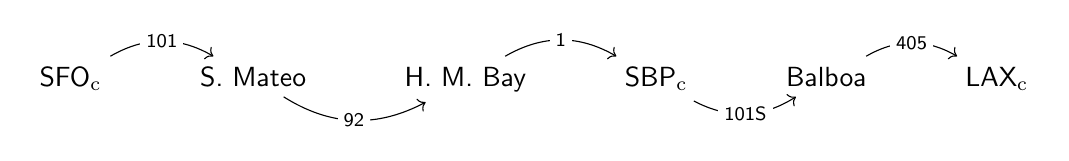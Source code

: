\begin{tikzcd}[column sep=0.95cm]
  \textsf{SFO}_\mathrm{c}\arrow[r,bend left=30,"\textsf{101}" description]&
  \textsf{S.}\ \textsf{Mateo}\arrow[r,bend right=30,"\textsf{92}" description]&
  \textsf{H.} \ \textsf{M.}\ \textsf{Bay}\arrow[r,bend left=30,"\textsf{1}" description]&
  \textsf{SBP}_\mathrm{c}\arrow[r,bend right=30,"\textsf{101S}" description]&
  \textsf{Balboa}\arrow[r,bend left=30,"\textsf{405}" description]&
  \textsf{LAX}_\mathrm{c}
\end{tikzcd}

